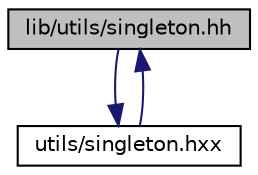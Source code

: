 digraph "lib/utils/singleton.hh"
{
  edge [fontname="Helvetica",fontsize="10",labelfontname="Helvetica",labelfontsize="10"];
  node [fontname="Helvetica",fontsize="10",shape=record];
  Node0 [label="lib/utils/singleton.hh",height=0.2,width=0.4,color="black", fillcolor="grey75", style="filled", fontcolor="black"];
  Node0 -> Node1 [color="midnightblue",fontsize="10",style="solid",fontname="Helvetica"];
  Node1 [label="utils/singleton.hxx",height=0.2,width=0.4,color="black", fillcolor="white", style="filled",URL="$singleton_8hxx.html"];
  Node1 -> Node0 [color="midnightblue",fontsize="10",style="solid",fontname="Helvetica"];
}

